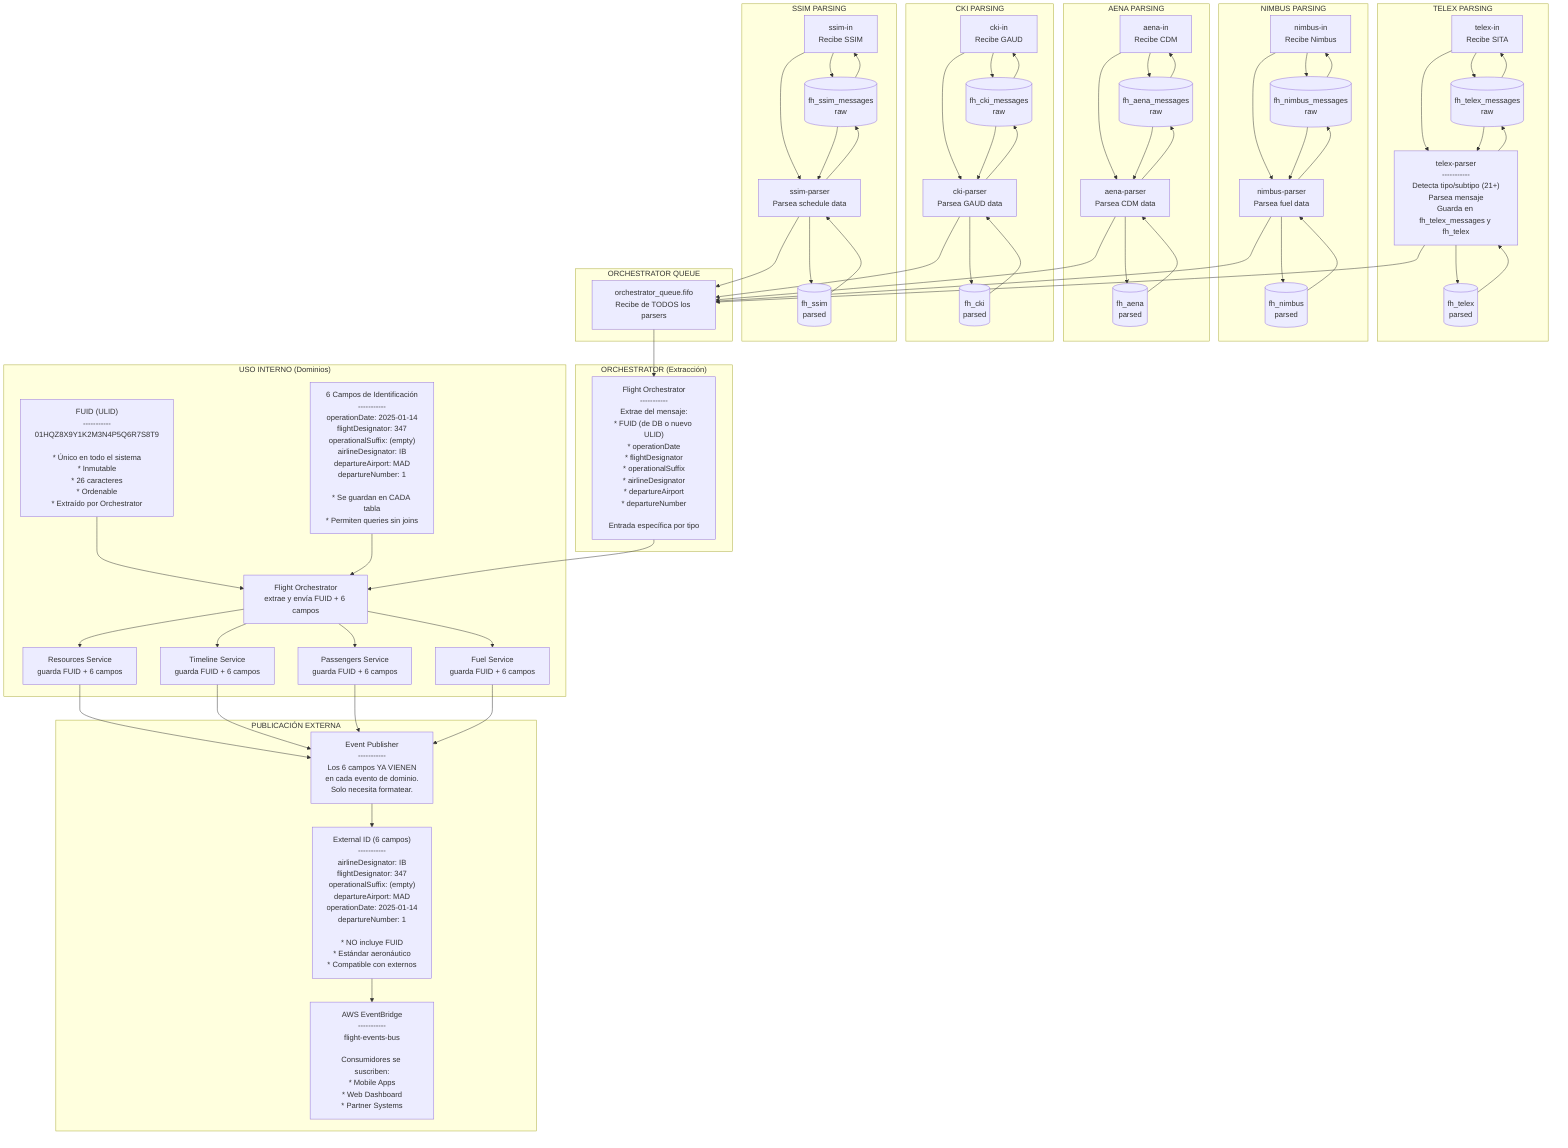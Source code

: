 graph TB
    subgraph TelexParsing4["TELEX PARSING"]
        TIN4["telex-in<br/>Recibe SITA"]
        TPARSER4["telex-parser<br/>-----------<br/>Detecta tipo/subtipo (21+)<br/>Parsea mensaje<br/>Guarda en fh_telex_messages y fh_telex"]
        TELEX_MSG_DB4[("fh_telex_messages<br/>raw")]
        TELEX_DB4[("fh_telex<br/>parsed")]
    end

    subgraph NimbusParsing4["NIMBUS PARSING"]
        NIN4["nimbus-in<br/>Recibe Nimbus"]
        NPARSER4["nimbus-parser<br/>Parsea fuel data"]
        NIMBUS_MSG_DB4[("fh_nimbus_messages<br/>raw")]
        NIMBUS_DB4[("fh_nimbus<br/>parsed")]
    end

    subgraph AenaParsing4["AENA PARSING"]
        AIN4["aena-in<br/>Recibe CDM"]
        AENA_P4["aena-parser<br/>Parsea CDM data"]
        AENA_MSG_DB4[("fh_aena_messages<br/>raw")]
        AENA_DB4[("fh_aena<br/>parsed")]
    end

    subgraph CkiParsing4["CKI PARSING"]
        CIN4["cki-in<br/>Recibe GAUD"]
        CKI_P4["cki-parser<br/>Parsea GAUD data"]
        CKI_MSG_DB4[("fh_cki_messages<br/>raw")]
        CKI_DB4[("fh_cki<br/>parsed")]
    end

    subgraph SsimParsing4["SSIM PARSING"]
        SIN4["ssim-in<br/>Recibe SSIM"]
        SSIM_P4["ssim-parser<br/>Parsea schedule data"]
        SSIM_MSG_DB4[("fh_ssim_messages<br/>raw")]
        SSIM_DB4[("fh_ssim<br/>parsed")]
    end

    subgraph OrchQueue4["ORCHESTRATOR QUEUE"]
        ORCHQ4["orchestrator_queue.fifo<br/>Recibe de TODOS los parsers"]
    end

    subgraph Orchestrator["ORCHESTRATOR (Extracción)"]
        ORCH_EXT["Flight Orchestrator<br/>-----------<br/>Extrae del mensaje:<br/>* FUID (de DB o nuevo ULID)<br/>* operationDate<br/>* flightDesignator<br/>* operationalSuffix<br/>* airlineDesignator<br/>* departureAirport<br/>* departureNumber<br/><br/>Entrada específica por tipo"]
    end

    subgraph Internal["USO INTERNO (Dominios)"]
        FUID["FUID (ULID)<br/>-----------<br/>01HQZ8X9Y1K2M3N4P5Q6R7S8T9<br/><br/>* Único en todo el sistema<br/>* Inmutable<br/>* 26 caracteres<br/>* Ordenable<br/>* Extraído por Orchestrator"]

        CAMPOS["6 Campos de Identificación<br/>-----------<br/>operationDate: 2025-01-14<br/>flightDesignator: 347<br/>operationalSuffix: (empty)<br/>airlineDesignator: IB<br/>departureAirport: MAD<br/>departureNumber: 1<br/><br/>* Se guardan en CADA tabla<br/>* Permiten queries sin joins"]

        ORCH_INT["Flight Orchestrator<br/>extrae y envía FUID + 6 campos"]
        RES_INT["Resources Service<br/>guarda FUID + 6 campos"]
        TIME_INT["Timeline Service<br/>guarda FUID + 6 campos"]
        PAX_INT["Passengers Service<br/>guarda FUID + 6 campos"]
        FUEL_INT["Fuel Service<br/>guarda FUID + 6 campos"]

        FUID --> ORCH_INT
        CAMPOS --> ORCH_INT
        ORCH_INT --> RES_INT
        ORCH_INT --> TIME_INT
        ORCH_INT --> PAX_INT
        ORCH_INT --> FUEL_INT
    end

    subgraph External["PUBLICACIÓN EXTERNA"]
        PUB_MAP["Event Publisher<br/>-----------<br/>Los 6 campos YA VIENEN<br/>en cada evento de dominio.<br/>Solo necesita formatear."]

        EXT_ID["External ID (6 campos)<br/>-----------<br/>airlineDesignator: IB<br/>flightDesignator: 347<br/>operationalSuffix: (empty)<br/>departureAirport: MAD<br/>operationDate: 2025-01-14<br/>departureNumber: 1<br/><br/>* NO incluye FUID<br/>* Estándar aeronáutico<br/>* Compatible con externos"]

        EB_EXT["AWS EventBridge<br/>-----------<br/>flight-events-bus<br/><br/>Consumidores se suscriben:<br/>* Mobile Apps<br/>* Web Dashboard<br/>* Partner Systems"]

        EXT_ID --> EB_EXT
    end

    TIN4 --> TELEX_MSG_DB4
    TELEX_MSG_DB4 --> TIN4
    TIN4 --> TPARSER4
    TPARSER4 --> TELEX_MSG_DB4
    TELEX_MSG_DB4 --> TPARSER4
    TPARSER4 --> TELEX_DB4
    TELEX_DB4 --> TPARSER4

    NIN4 --> NIMBUS_MSG_DB4
    NIMBUS_MSG_DB4 --> NIN4
    NIN4 --> NPARSER4
    NPARSER4 --> NIMBUS_MSG_DB4
    NIMBUS_MSG_DB4 --> NPARSER4
    NPARSER4 --> NIMBUS_DB4
    NIMBUS_DB4 --> NPARSER4

    AIN4 --> AENA_MSG_DB4
    AENA_MSG_DB4 --> AIN4
    AIN4 --> AENA_P4
    AENA_P4 --> AENA_MSG_DB4
    AENA_MSG_DB4 --> AENA_P4
    AENA_P4 --> AENA_DB4
    AENA_DB4 --> AENA_P4

    CIN4 --> CKI_MSG_DB4
    CKI_MSG_DB4 --> CIN4
    CIN4 --> CKI_P4
    CKI_P4 --> CKI_MSG_DB4
    CKI_MSG_DB4 --> CKI_P4
    CKI_P4 --> CKI_DB4
    CKI_DB4 --> CKI_P4

    SIN4 --> SSIM_MSG_DB4
    SSIM_MSG_DB4 --> SIN4
    SIN4 --> SSIM_P4
    SSIM_P4 --> SSIM_MSG_DB4
    SSIM_MSG_DB4 --> SSIM_P4
    SSIM_P4 --> SSIM_DB4
    SSIM_DB4 --> SSIM_P4

    TPARSER4 --> ORCHQ4
    NPARSER4 --> ORCHQ4
    AENA_P4 --> ORCHQ4
    CKI_P4 --> ORCHQ4
    SSIM_P4 --> ORCHQ4

    ORCHQ4 --> ORCH_EXT
    ORCH_EXT --> ORCH_INT

    RES_INT --> PUB_MAP
    TIME_INT --> PUB_MAP
    PAX_INT --> PUB_MAP
    FUEL_INT --> PUB_MAP

    PUB_MAP --> EXT_ID